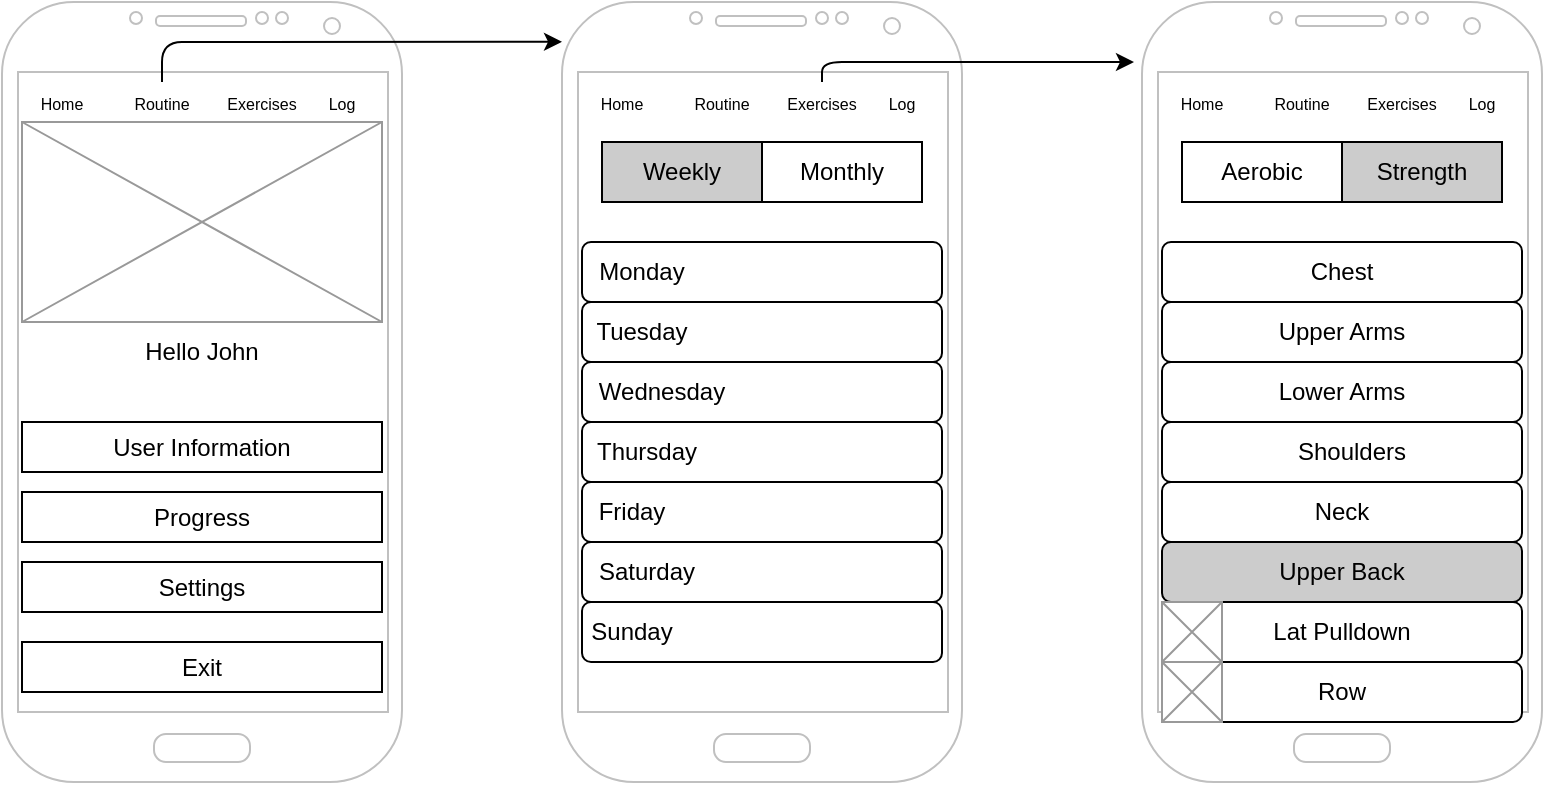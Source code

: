 <mxfile version="13.7.7" type="device"><diagram id="yyj4a_GFhiIdtkn01G0T" name="Page-1"><mxGraphModel dx="1020" dy="529" grid="1" gridSize="10" guides="1" tooltips="1" connect="1" arrows="1" fold="1" page="1" pageScale="1" pageWidth="826" pageHeight="1169" math="0" shadow="0"><root><mxCell id="0"/><mxCell id="1" parent="0"/><mxCell id="x_sBAjE_df_SxfjisF9D-54" value="" style="rounded=1;whiteSpace=wrap;html=1;" parent="1" vertex="1"><mxGeometry x="320" y="260" width="180" height="30" as="geometry"/></mxCell><mxCell id="x_sBAjE_df_SxfjisF9D-60" value="Wednesday" style="text;html=1;strokeColor=none;fillColor=none;align=center;verticalAlign=middle;whiteSpace=wrap;rounded=0;" parent="1" vertex="1"><mxGeometry x="320" y="265" width="80" height="20" as="geometry"/></mxCell><mxCell id="x_sBAjE_df_SxfjisF9D-1" value="" style="verticalLabelPosition=bottom;verticalAlign=top;html=1;shadow=0;dashed=0;strokeWidth=1;shape=mxgraph.android.phone2;strokeColor=#c0c0c0;" parent="1" vertex="1"><mxGeometry x="30" y="80" width="200" height="390" as="geometry"/></mxCell><mxCell id="x_sBAjE_df_SxfjisF9D-2" value="" style="verticalLabelPosition=bottom;verticalAlign=top;html=1;shadow=0;dashed=0;strokeWidth=1;shape=mxgraph.android.phone2;strokeColor=#c0c0c0;" parent="1" vertex="1"><mxGeometry x="310" y="80" width="200" height="390" as="geometry"/></mxCell><mxCell id="x_sBAjE_df_SxfjisF9D-4" value="" style="verticalLabelPosition=bottom;verticalAlign=top;html=1;shadow=0;dashed=0;strokeWidth=1;shape=mxgraph.android.phone2;strokeColor=#c0c0c0;" parent="1" vertex="1"><mxGeometry x="600" y="80" width="200" height="390" as="geometry"/></mxCell><mxCell id="x_sBAjE_df_SxfjisF9D-5" value="" style="rounded=0;whiteSpace=wrap;html=1;" parent="1" vertex="1"><mxGeometry x="620" y="150" width="80" height="30" as="geometry"/></mxCell><mxCell id="x_sBAjE_df_SxfjisF9D-6" value="" style="rounded=0;whiteSpace=wrap;html=1;fillColor=#CCCCCC;" parent="1" vertex="1"><mxGeometry x="700" y="150" width="80" height="30" as="geometry"/></mxCell><mxCell id="x_sBAjE_df_SxfjisF9D-8" value="Aerobic" style="text;html=1;strokeColor=none;fillColor=none;align=center;verticalAlign=middle;whiteSpace=wrap;rounded=0;" parent="1" vertex="1"><mxGeometry x="630" y="155" width="60" height="20" as="geometry"/></mxCell><mxCell id="x_sBAjE_df_SxfjisF9D-12" value="Strength" style="text;html=1;strokeColor=none;fillColor=none;align=center;verticalAlign=middle;whiteSpace=wrap;rounded=0;" parent="1" vertex="1"><mxGeometry x="710" y="155" width="60" height="20" as="geometry"/></mxCell><mxCell id="x_sBAjE_df_SxfjisF9D-13" value="" style="rounded=1;whiteSpace=wrap;html=1;" parent="1" vertex="1"><mxGeometry x="610" y="200" width="180" height="30" as="geometry"/></mxCell><mxCell id="x_sBAjE_df_SxfjisF9D-14" value="" style="rounded=1;whiteSpace=wrap;html=1;" parent="1" vertex="1"><mxGeometry x="610" y="230" width="180" height="30" as="geometry"/></mxCell><mxCell id="x_sBAjE_df_SxfjisF9D-15" value="" style="rounded=1;whiteSpace=wrap;html=1;" parent="1" vertex="1"><mxGeometry x="610" y="260" width="180" height="30" as="geometry"/></mxCell><mxCell id="x_sBAjE_df_SxfjisF9D-16" value="" style="rounded=1;whiteSpace=wrap;html=1;" parent="1" vertex="1"><mxGeometry x="610" y="290" width="180" height="30" as="geometry"/></mxCell><mxCell id="x_sBAjE_df_SxfjisF9D-17" value="" style="rounded=1;whiteSpace=wrap;html=1;" parent="1" vertex="1"><mxGeometry x="610" y="320" width="180" height="30" as="geometry"/></mxCell><mxCell id="x_sBAjE_df_SxfjisF9D-18" value="Upper Back" style="rounded=1;whiteSpace=wrap;html=1;fillColor=#CCCCCC;" parent="1" vertex="1"><mxGeometry x="610" y="350" width="180" height="30" as="geometry"/></mxCell><mxCell id="x_sBAjE_df_SxfjisF9D-19" value="" style="rounded=1;whiteSpace=wrap;html=1;" parent="1" vertex="1"><mxGeometry x="610" y="380" width="180" height="30" as="geometry"/></mxCell><mxCell id="x_sBAjE_df_SxfjisF9D-20" value="" style="rounded=1;whiteSpace=wrap;html=1;" parent="1" vertex="1"><mxGeometry x="610" y="410" width="180" height="30" as="geometry"/></mxCell><mxCell id="x_sBAjE_df_SxfjisF9D-21" value="Chest" style="text;html=1;strokeColor=none;fillColor=none;align=center;verticalAlign=middle;whiteSpace=wrap;rounded=0;" parent="1" vertex="1"><mxGeometry x="680" y="205" width="40" height="20" as="geometry"/></mxCell><mxCell id="x_sBAjE_df_SxfjisF9D-22" value="Upper Arms" style="text;html=1;strokeColor=none;fillColor=none;align=center;verticalAlign=middle;whiteSpace=wrap;rounded=0;" parent="1" vertex="1"><mxGeometry x="660" y="235" width="80" height="20" as="geometry"/></mxCell><mxCell id="x_sBAjE_df_SxfjisF9D-23" value="Lower Arms" style="text;html=1;strokeColor=none;fillColor=none;align=center;verticalAlign=middle;whiteSpace=wrap;rounded=0;" parent="1" vertex="1"><mxGeometry x="660" y="265" width="80" height="20" as="geometry"/></mxCell><mxCell id="x_sBAjE_df_SxfjisF9D-24" value="Shoulders" style="text;html=1;strokeColor=none;fillColor=none;align=center;verticalAlign=middle;whiteSpace=wrap;rounded=0;" parent="1" vertex="1"><mxGeometry x="670" y="295" width="70" height="20" as="geometry"/></mxCell><mxCell id="x_sBAjE_df_SxfjisF9D-25" value="Neck" style="text;html=1;strokeColor=none;fillColor=none;align=center;verticalAlign=middle;whiteSpace=wrap;rounded=0;" parent="1" vertex="1"><mxGeometry x="660" y="325" width="80" height="20" as="geometry"/></mxCell><mxCell id="x_sBAjE_df_SxfjisF9D-31" value="&lt;font style=&quot;font-size: 8px&quot;&gt;Home&lt;/font&gt;" style="text;html=1;strokeColor=none;fillColor=none;align=center;verticalAlign=middle;whiteSpace=wrap;rounded=0;" parent="1" vertex="1"><mxGeometry x="40" y="120" width="40" height="20" as="geometry"/></mxCell><mxCell id="x_sBAjE_df_SxfjisF9D-32" value="&lt;font style=&quot;font-size: 8px&quot;&gt;Routine&lt;/font&gt;" style="text;html=1;strokeColor=none;fillColor=none;align=center;verticalAlign=middle;whiteSpace=wrap;rounded=0;" parent="1" vertex="1"><mxGeometry x="90" y="120" width="40" height="20" as="geometry"/></mxCell><mxCell id="x_sBAjE_df_SxfjisF9D-33" value="&lt;font style=&quot;font-size: 8px&quot;&gt;Exercises&lt;/font&gt;" style="text;html=1;strokeColor=none;fillColor=none;align=center;verticalAlign=middle;whiteSpace=wrap;rounded=0;" parent="1" vertex="1"><mxGeometry x="140" y="120" width="40" height="20" as="geometry"/></mxCell><mxCell id="x_sBAjE_df_SxfjisF9D-34" value="&lt;font style=&quot;font-size: 8px&quot;&gt;Log&lt;/font&gt;" style="text;html=1;strokeColor=none;fillColor=none;align=center;verticalAlign=middle;whiteSpace=wrap;rounded=0;" parent="1" vertex="1"><mxGeometry x="180" y="120" width="40" height="20" as="geometry"/></mxCell><mxCell id="x_sBAjE_df_SxfjisF9D-36" value="&lt;font style=&quot;font-size: 8px&quot;&gt;Home&lt;/font&gt;" style="text;html=1;strokeColor=none;fillColor=none;align=center;verticalAlign=middle;whiteSpace=wrap;rounded=0;" parent="1" vertex="1"><mxGeometry x="320" y="120" width="40" height="20" as="geometry"/></mxCell><mxCell id="x_sBAjE_df_SxfjisF9D-37" value="&lt;font style=&quot;font-size: 8px&quot;&gt;Routine&lt;/font&gt;" style="text;html=1;strokeColor=none;fillColor=none;align=center;verticalAlign=middle;whiteSpace=wrap;rounded=0;" parent="1" vertex="1"><mxGeometry x="370" y="120" width="40" height="20" as="geometry"/></mxCell><mxCell id="x_sBAjE_df_SxfjisF9D-38" value="&lt;font style=&quot;font-size: 8px&quot;&gt;Exercises&lt;/font&gt;" style="text;html=1;strokeColor=none;fillColor=none;align=center;verticalAlign=middle;whiteSpace=wrap;rounded=0;" parent="1" vertex="1"><mxGeometry x="420" y="120" width="40" height="20" as="geometry"/></mxCell><mxCell id="x_sBAjE_df_SxfjisF9D-39" value="&lt;font style=&quot;font-size: 8px&quot;&gt;Log&lt;/font&gt;" style="text;html=1;strokeColor=none;fillColor=none;align=center;verticalAlign=middle;whiteSpace=wrap;rounded=0;" parent="1" vertex="1"><mxGeometry x="460" y="120" width="40" height="20" as="geometry"/></mxCell><mxCell id="x_sBAjE_df_SxfjisF9D-40" value="&lt;font style=&quot;font-size: 8px&quot;&gt;Home&lt;/font&gt;" style="text;html=1;strokeColor=none;fillColor=none;align=center;verticalAlign=middle;whiteSpace=wrap;rounded=0;" parent="1" vertex="1"><mxGeometry x="610" y="120" width="40" height="20" as="geometry"/></mxCell><mxCell id="x_sBAjE_df_SxfjisF9D-41" value="&lt;font style=&quot;font-size: 8px&quot;&gt;Routine&lt;/font&gt;" style="text;html=1;strokeColor=none;fillColor=none;align=center;verticalAlign=middle;whiteSpace=wrap;rounded=0;" parent="1" vertex="1"><mxGeometry x="660" y="120" width="40" height="20" as="geometry"/></mxCell><mxCell id="x_sBAjE_df_SxfjisF9D-42" value="&lt;font style=&quot;font-size: 8px&quot;&gt;Exercises&lt;/font&gt;" style="text;html=1;strokeColor=none;fillColor=none;align=center;verticalAlign=middle;whiteSpace=wrap;rounded=0;" parent="1" vertex="1"><mxGeometry x="710" y="120" width="40" height="20" as="geometry"/></mxCell><mxCell id="x_sBAjE_df_SxfjisF9D-43" value="&lt;font style=&quot;font-size: 8px&quot;&gt;Log&lt;/font&gt;" style="text;html=1;strokeColor=none;fillColor=none;align=center;verticalAlign=middle;whiteSpace=wrap;rounded=0;" parent="1" vertex="1"><mxGeometry x="750" y="120" width="40" height="20" as="geometry"/></mxCell><mxCell id="x_sBAjE_df_SxfjisF9D-44" value="Lat Pulldown" style="text;html=1;strokeColor=none;fillColor=none;align=center;verticalAlign=middle;whiteSpace=wrap;rounded=0;" parent="1" vertex="1"><mxGeometry x="660" y="385" width="80" height="20" as="geometry"/></mxCell><mxCell id="x_sBAjE_df_SxfjisF9D-45" value="Row" style="text;html=1;strokeColor=none;fillColor=none;align=center;verticalAlign=middle;whiteSpace=wrap;rounded=0;" parent="1" vertex="1"><mxGeometry x="680" y="415" width="40" height="20" as="geometry"/></mxCell><mxCell id="x_sBAjE_df_SxfjisF9D-46" value="" style="verticalLabelPosition=bottom;shadow=0;dashed=0;align=center;html=1;verticalAlign=top;strokeWidth=1;shape=mxgraph.mockup.graphics.simpleIcon;strokeColor=#999999;fillColor=#ffffff;" parent="1" vertex="1"><mxGeometry x="610" y="380" width="30" height="30" as="geometry"/></mxCell><mxCell id="x_sBAjE_df_SxfjisF9D-47" value="" style="verticalLabelPosition=bottom;shadow=0;dashed=0;align=center;html=1;verticalAlign=top;strokeWidth=1;shape=mxgraph.mockup.graphics.simpleIcon;strokeColor=#999999;fillColor=#ffffff;" parent="1" vertex="1"><mxGeometry x="610" y="410" width="30" height="30" as="geometry"/></mxCell><mxCell id="x_sBAjE_df_SxfjisF9D-48" value="" style="rounded=0;whiteSpace=wrap;html=1;fillColor=#CCCCCC;" parent="1" vertex="1"><mxGeometry x="330" y="150" width="80" height="30" as="geometry"/></mxCell><mxCell id="x_sBAjE_df_SxfjisF9D-49" value="" style="rounded=0;whiteSpace=wrap;html=1;fillColor=#FFFFFF;" parent="1" vertex="1"><mxGeometry x="410" y="150" width="80" height="30" as="geometry"/></mxCell><mxCell id="x_sBAjE_df_SxfjisF9D-50" value="Weekly" style="text;html=1;strokeColor=none;fillColor=none;align=center;verticalAlign=middle;whiteSpace=wrap;rounded=0;" parent="1" vertex="1"><mxGeometry x="340" y="155" width="60" height="20" as="geometry"/></mxCell><mxCell id="x_sBAjE_df_SxfjisF9D-51" value="Monthly" style="text;html=1;strokeColor=none;fillColor=none;align=center;verticalAlign=middle;whiteSpace=wrap;rounded=0;" parent="1" vertex="1"><mxGeometry x="420" y="155" width="60" height="20" as="geometry"/></mxCell><mxCell id="x_sBAjE_df_SxfjisF9D-52" value="" style="rounded=1;whiteSpace=wrap;html=1;" parent="1" vertex="1"><mxGeometry x="320" y="200" width="180" height="30" as="geometry"/></mxCell><mxCell id="x_sBAjE_df_SxfjisF9D-53" value="" style="rounded=1;whiteSpace=wrap;html=1;" parent="1" vertex="1"><mxGeometry x="320" y="230" width="180" height="30" as="geometry"/></mxCell><mxCell id="x_sBAjE_df_SxfjisF9D-55" value="" style="rounded=1;whiteSpace=wrap;html=1;" parent="1" vertex="1"><mxGeometry x="320" y="290" width="180" height="30" as="geometry"/></mxCell><mxCell id="x_sBAjE_df_SxfjisF9D-56" value="" style="rounded=1;whiteSpace=wrap;html=1;" parent="1" vertex="1"><mxGeometry x="320" y="320" width="180" height="30" as="geometry"/></mxCell><mxCell id="x_sBAjE_df_SxfjisF9D-58" value="Monday" style="text;html=1;strokeColor=none;fillColor=none;align=center;verticalAlign=middle;whiteSpace=wrap;rounded=0;" parent="1" vertex="1"><mxGeometry x="315" y="205" width="70" height="20" as="geometry"/></mxCell><mxCell id="x_sBAjE_df_SxfjisF9D-59" value="Tuesday" style="text;html=1;strokeColor=none;fillColor=none;align=center;verticalAlign=middle;whiteSpace=wrap;rounded=0;" parent="1" vertex="1"><mxGeometry x="310" y="235" width="80" height="20" as="geometry"/></mxCell><mxCell id="x_sBAjE_df_SxfjisF9D-61" value="Thursday" style="text;html=1;strokeColor=none;fillColor=none;align=center;verticalAlign=middle;whiteSpace=wrap;rounded=0;" parent="1" vertex="1"><mxGeometry x="320" y="295" width="65" height="20" as="geometry"/></mxCell><mxCell id="x_sBAjE_df_SxfjisF9D-62" value="Friday" style="text;html=1;strokeColor=none;fillColor=none;align=center;verticalAlign=middle;whiteSpace=wrap;rounded=0;" parent="1" vertex="1"><mxGeometry x="305" y="325" width="80" height="20" as="geometry"/></mxCell><mxCell id="x_sBAjE_df_SxfjisF9D-65" value="" style="rounded=1;whiteSpace=wrap;html=1;" parent="1" vertex="1"><mxGeometry x="320" y="350" width="180" height="30" as="geometry"/></mxCell><mxCell id="x_sBAjE_df_SxfjisF9D-66" value="" style="rounded=1;whiteSpace=wrap;html=1;" parent="1" vertex="1"><mxGeometry x="320" y="380" width="180" height="30" as="geometry"/></mxCell><mxCell id="x_sBAjE_df_SxfjisF9D-67" value="Saturday" style="text;html=1;strokeColor=none;fillColor=none;align=center;verticalAlign=middle;whiteSpace=wrap;rounded=0;" parent="1" vertex="1"><mxGeometry x="320" y="355" width="65" height="20" as="geometry"/></mxCell><mxCell id="x_sBAjE_df_SxfjisF9D-68" value="Sunday" style="text;html=1;strokeColor=none;fillColor=none;align=center;verticalAlign=middle;whiteSpace=wrap;rounded=0;" parent="1" vertex="1"><mxGeometry x="305" y="385" width="80" height="20" as="geometry"/></mxCell><mxCell id="x_sBAjE_df_SxfjisF9D-69" value="" style="verticalLabelPosition=bottom;shadow=0;dashed=0;align=center;html=1;verticalAlign=top;strokeWidth=1;shape=mxgraph.mockup.graphics.simpleIcon;strokeColor=#999999;fillColor=#FFFFFF;" parent="1" vertex="1"><mxGeometry x="40" y="140" width="180" height="100" as="geometry"/></mxCell><mxCell id="x_sBAjE_df_SxfjisF9D-70" value="Hello John" style="text;html=1;strokeColor=none;fillColor=none;align=center;verticalAlign=middle;whiteSpace=wrap;rounded=0;" parent="1" vertex="1"><mxGeometry x="40" y="245" width="180" height="20" as="geometry"/></mxCell><mxCell id="x_sBAjE_df_SxfjisF9D-72" value="User Information" style="rounded=0;whiteSpace=wrap;html=1;fillColor=#FFFFFF;" parent="1" vertex="1"><mxGeometry x="40" y="290" width="180" height="25" as="geometry"/></mxCell><mxCell id="x_sBAjE_df_SxfjisF9D-74" value="Progress" style="rounded=0;whiteSpace=wrap;html=1;fillColor=#FFFFFF;" parent="1" vertex="1"><mxGeometry x="40" y="325" width="180" height="25" as="geometry"/></mxCell><mxCell id="x_sBAjE_df_SxfjisF9D-75" value="Settings" style="rounded=0;whiteSpace=wrap;html=1;fillColor=#FFFFFF;" parent="1" vertex="1"><mxGeometry x="40" y="360" width="180" height="25" as="geometry"/></mxCell><mxCell id="x_sBAjE_df_SxfjisF9D-76" value="Exit" style="rounded=0;whiteSpace=wrap;html=1;fillColor=#FFFFFF;" parent="1" vertex="1"><mxGeometry x="40" y="400" width="180" height="25" as="geometry"/></mxCell><mxCell id="dMJF1xDgDjPdw9f6WoY7-5" value="" style="endArrow=classic;html=1;exitX=0.5;exitY=0;exitDx=0;exitDy=0;entryX=0;entryY=0.051;entryDx=0;entryDy=0;entryPerimeter=0;" edge="1" parent="1" source="x_sBAjE_df_SxfjisF9D-32" target="x_sBAjE_df_SxfjisF9D-2"><mxGeometry width="50" height="50" relative="1" as="geometry"><mxPoint x="390" y="300" as="sourcePoint"/><mxPoint x="440" y="250" as="targetPoint"/><Array as="points"><mxPoint x="110" y="100"/></Array></mxGeometry></mxCell><mxCell id="dMJF1xDgDjPdw9f6WoY7-6" value="" style="endArrow=classic;html=1;exitX=0.5;exitY=0;exitDx=0;exitDy=0;" edge="1" parent="1" source="x_sBAjE_df_SxfjisF9D-38"><mxGeometry width="50" height="50" relative="1" as="geometry"><mxPoint x="390" y="300" as="sourcePoint"/><mxPoint x="596" y="110" as="targetPoint"/><Array as="points"><mxPoint x="440" y="110"/></Array></mxGeometry></mxCell></root></mxGraphModel></diagram></mxfile>